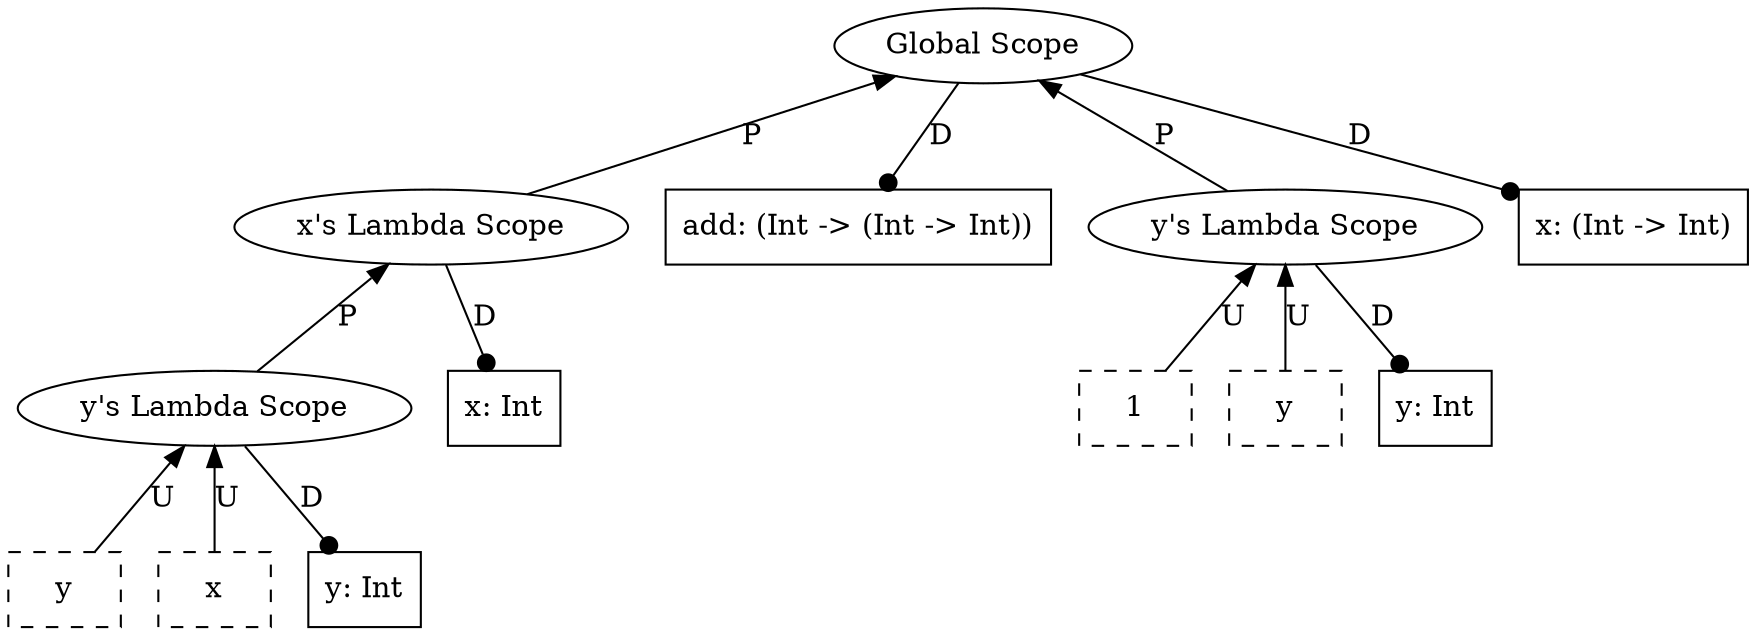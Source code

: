 graph {
    12 [label=y
       ,shape=box
       ,style=dashed];
    11 [label=x
       ,shape=box
       ,style=dashed];
    10 [label="y: Int",shape=box];
    9 [label="y's Lambda Scope"
      ,shape=ellipse];
    8 [label="x: Int",shape=box];
    7 [label="x's Lambda Scope"
      ,shape=ellipse];
    6 [label="add: (Int -> (Int -> Int))"
      ,shape=box];
    5 [label=1
      ,shape=box
      ,style=dashed];
    4 [label=y
      ,shape=box
      ,style=dashed];
    3 [label="y: Int",shape=box];
    2 [label="y's Lambda Scope"
      ,shape=ellipse];
    1 [label="x: (Int -> Int)"
      ,shape=box];
    0 [label="Global Scope"
      ,shape=ellipse];
    9 -- 12 [label=U,dir=back];
    9 -- 11 [label=U,dir=back];
    9 -- 10 [label=D
            ,dir=forward
            ,arrowhead=dot];
    7 -- 9 [label=P,dir=back];
    7 -- 8 [label=D
           ,dir=forward
           ,arrowhead=dot];
    0 -- 7 [label=P,dir=back];
    0 -- 6 [label=D
           ,dir=forward
           ,arrowhead=dot];
    2 -- 5 [label=U,dir=back];
    2 -- 4 [label=U,dir=back];
    2 -- 3 [label=D
           ,dir=forward
           ,arrowhead=dot];
    0 -- 2 [label=P,dir=back];
    0 -- 1 [label=D
           ,dir=forward
           ,arrowhead=dot];
}

